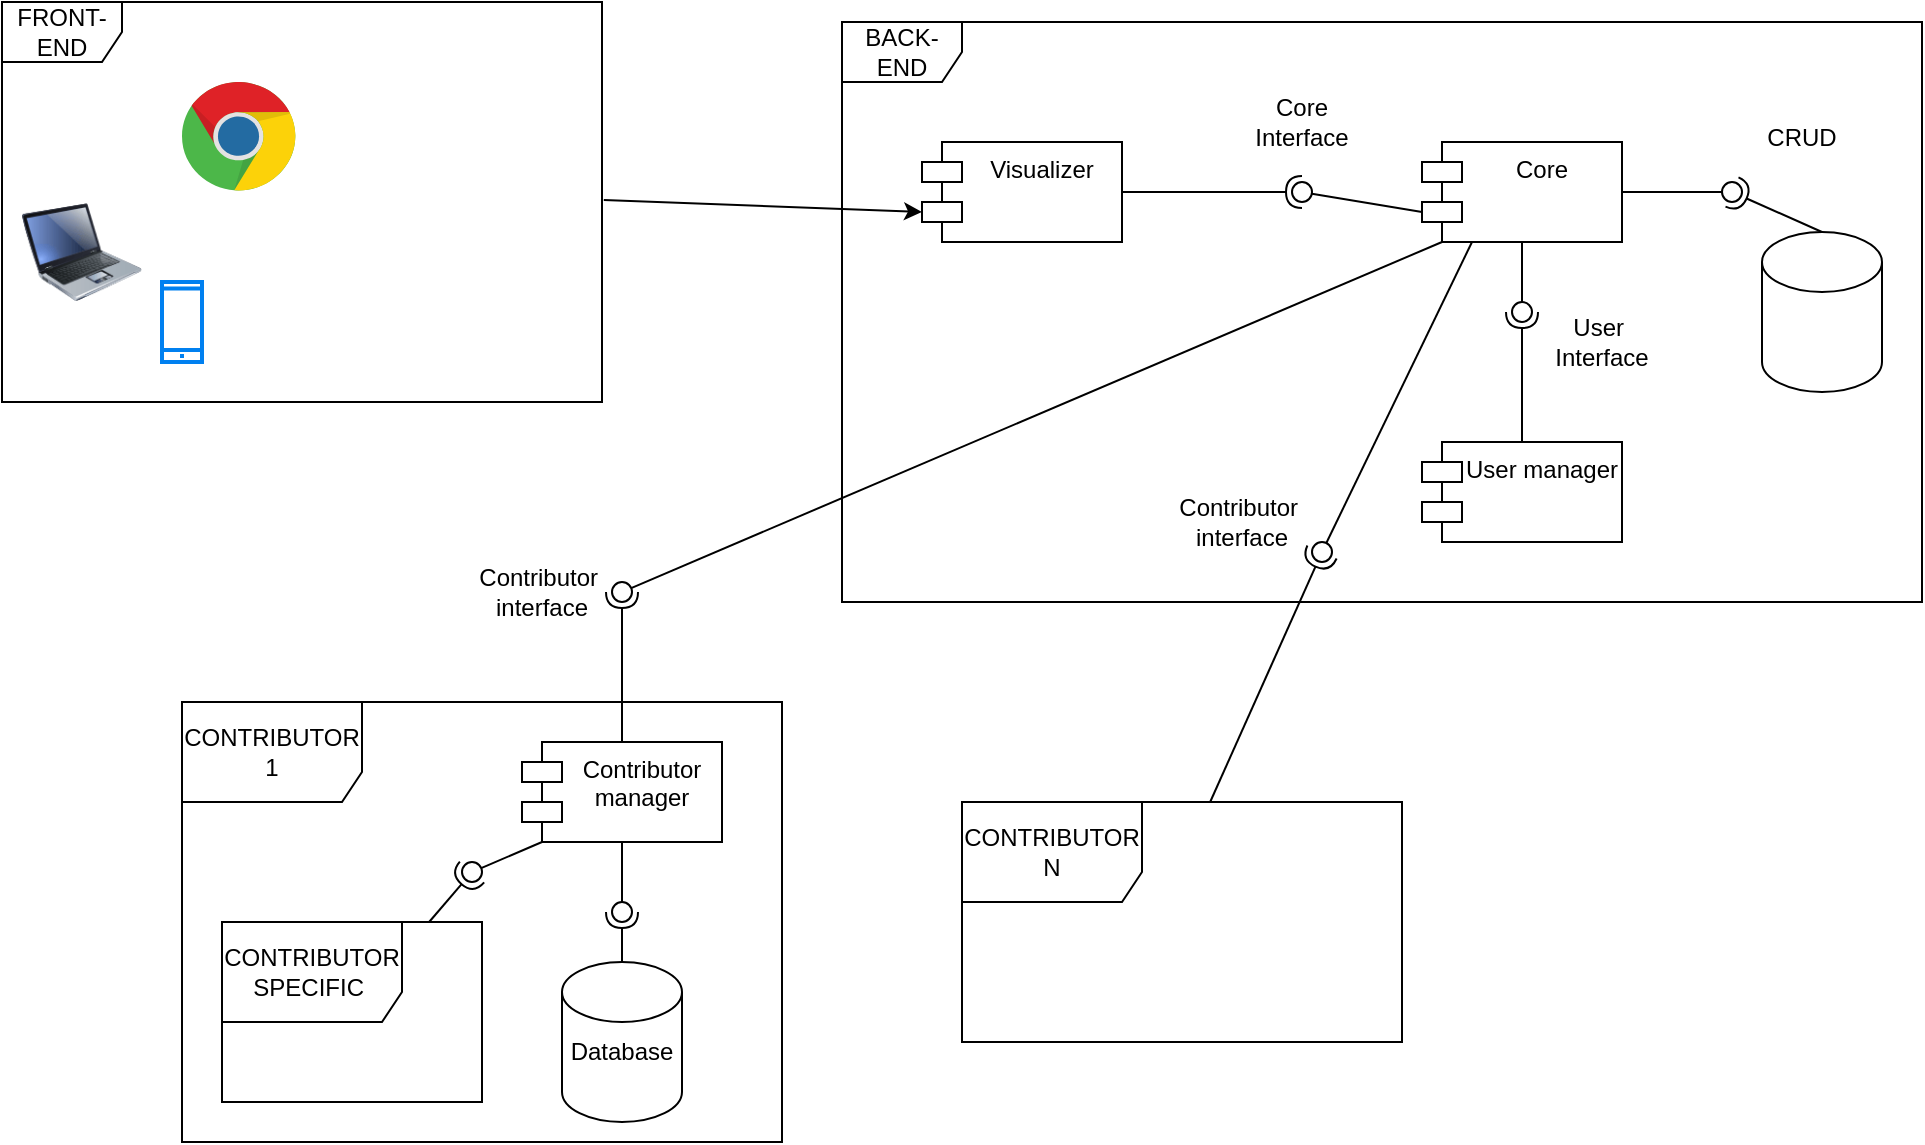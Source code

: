 <mxfile version="14.6.11" type="github">
  <diagram name="Page-1" id="5f0bae14-7c28-e335-631c-24af17079c00">
    <mxGraphModel dx="946" dy="557" grid="1" gridSize="10" guides="1" tooltips="1" connect="1" arrows="1" fold="1" page="1" pageScale="1" pageWidth="1400" pageHeight="850" background="#ffffff" math="0" shadow="0">
      <root>
        <mxCell id="0" />
        <mxCell id="1" parent="0" />
        <mxCell id="usnoD5fkQpzbVpsHnwxr-1" value="FRONT-END" style="shape=umlFrame;whiteSpace=wrap;html=1;" vertex="1" parent="1">
          <mxGeometry x="90" y="80" width="300" height="200" as="geometry" />
        </mxCell>
        <mxCell id="usnoD5fkQpzbVpsHnwxr-2" value="BACK-END" style="shape=umlFrame;whiteSpace=wrap;html=1;" vertex="1" parent="1">
          <mxGeometry x="510" y="90" width="540" height="290" as="geometry" />
        </mxCell>
        <mxCell id="usnoD5fkQpzbVpsHnwxr-3" value="CONTRIBUTOR 1" style="shape=umlFrame;whiteSpace=wrap;html=1;width=90;height=50;" vertex="1" parent="1">
          <mxGeometry x="180" y="430" width="300" height="220" as="geometry" />
        </mxCell>
        <mxCell id="usnoD5fkQpzbVpsHnwxr-4" value="CONTRIBUTOR N" style="shape=umlFrame;whiteSpace=wrap;html=1;width=90;height=50;" vertex="1" parent="1">
          <mxGeometry x="570" y="480" width="220" height="120" as="geometry" />
        </mxCell>
        <mxCell id="usnoD5fkQpzbVpsHnwxr-5" value="" style="image;html=1;image=img/lib/clip_art/computers/Laptop_128x128.png" vertex="1" parent="1">
          <mxGeometry x="100" y="170" width="60" height="70" as="geometry" />
        </mxCell>
        <mxCell id="usnoD5fkQpzbVpsHnwxr-6" value="" style="dashed=0;outlineConnect=0;html=1;align=center;labelPosition=center;verticalLabelPosition=bottom;verticalAlign=top;shape=mxgraph.weblogos.chrome" vertex="1" parent="1">
          <mxGeometry x="180" y="120" width="57.4" height="55.4" as="geometry" />
        </mxCell>
        <mxCell id="usnoD5fkQpzbVpsHnwxr-7" value="" style="html=1;verticalLabelPosition=bottom;align=center;labelBackgroundColor=#ffffff;verticalAlign=top;strokeWidth=2;strokeColor=#0080F0;shadow=0;dashed=0;shape=mxgraph.ios7.icons.smartphone;" vertex="1" parent="1">
          <mxGeometry x="170" y="220" width="20" height="40" as="geometry" />
        </mxCell>
        <mxCell id="usnoD5fkQpzbVpsHnwxr-8" value="" style="shape=image;html=1;verticalAlign=top;verticalLabelPosition=bottom;labelBackgroundColor=#ffffff;imageAspect=0;aspect=fixed;image=https://cdn3.iconfinder.com/data/icons/logos-brands-3/24/logo_brand_brands_logos_safari-128.png" vertex="1" parent="1">
          <mxGeometry x="210" y="180" width="64.2" height="64.2" as="geometry" />
        </mxCell>
        <mxCell id="usnoD5fkQpzbVpsHnwxr-9" value="Visualizer" style="shape=module;align=left;spacingLeft=20;align=center;verticalAlign=top;" vertex="1" parent="1">
          <mxGeometry x="550" y="150" width="100" height="50" as="geometry" />
        </mxCell>
        <mxCell id="usnoD5fkQpzbVpsHnwxr-10" value="Core" style="shape=module;align=left;spacingLeft=20;align=center;verticalAlign=top;" vertex="1" parent="1">
          <mxGeometry x="800" y="150" width="100" height="50" as="geometry" />
        </mxCell>
        <mxCell id="usnoD5fkQpzbVpsHnwxr-11" value="Contributor &#xa;manager" style="shape=module;align=left;spacingLeft=20;align=center;verticalAlign=top;" vertex="1" parent="1">
          <mxGeometry x="350" y="450" width="100" height="50" as="geometry" />
        </mxCell>
        <mxCell id="usnoD5fkQpzbVpsHnwxr-12" value="" style="shape=cylinder3;whiteSpace=wrap;html=1;boundedLbl=1;backgroundOutline=1;size=15;" vertex="1" parent="1">
          <mxGeometry x="370" y="560" width="60" height="80" as="geometry" />
        </mxCell>
        <mxCell id="usnoD5fkQpzbVpsHnwxr-13" value="Database" style="text;html=1;strokeColor=none;fillColor=none;align=center;verticalAlign=middle;whiteSpace=wrap;rounded=0;" vertex="1" parent="1">
          <mxGeometry x="380" y="595" width="40" height="20" as="geometry" />
        </mxCell>
        <mxCell id="usnoD5fkQpzbVpsHnwxr-14" value="User manager" style="shape=module;align=left;spacingLeft=20;align=center;verticalAlign=top;" vertex="1" parent="1">
          <mxGeometry x="800" y="300" width="100" height="50" as="geometry" />
        </mxCell>
        <mxCell id="usnoD5fkQpzbVpsHnwxr-15" value="" style="endArrow=classic;html=1;exitX=1.003;exitY=0.495;exitDx=0;exitDy=0;exitPerimeter=0;entryX=0;entryY=0;entryDx=0;entryDy=35;entryPerimeter=0;" edge="1" parent="1" source="usnoD5fkQpzbVpsHnwxr-1" target="usnoD5fkQpzbVpsHnwxr-9">
          <mxGeometry width="50" height="50" relative="1" as="geometry">
            <mxPoint x="410" y="410" as="sourcePoint" />
            <mxPoint x="510" y="179" as="targetPoint" />
          </mxGeometry>
        </mxCell>
        <mxCell id="usnoD5fkQpzbVpsHnwxr-16" value="" style="rounded=0;orthogonalLoop=1;jettySize=auto;html=1;endArrow=none;endFill=0;exitX=0.5;exitY=1;exitDx=0;exitDy=0;" edge="1" target="usnoD5fkQpzbVpsHnwxr-18" parent="1" source="usnoD5fkQpzbVpsHnwxr-10">
          <mxGeometry relative="1" as="geometry">
            <mxPoint x="410" y="385" as="sourcePoint" />
          </mxGeometry>
        </mxCell>
        <mxCell id="usnoD5fkQpzbVpsHnwxr-17" value="" style="rounded=0;orthogonalLoop=1;jettySize=auto;html=1;endArrow=halfCircle;endFill=0;entryX=0.5;entryY=0.5;entryDx=0;entryDy=0;endSize=6;strokeWidth=1;exitX=0.5;exitY=0;exitDx=0;exitDy=0;" edge="1" target="usnoD5fkQpzbVpsHnwxr-18" parent="1" source="usnoD5fkQpzbVpsHnwxr-14">
          <mxGeometry relative="1" as="geometry">
            <mxPoint x="450" y="385" as="sourcePoint" />
          </mxGeometry>
        </mxCell>
        <mxCell id="usnoD5fkQpzbVpsHnwxr-18" value="" style="ellipse;whiteSpace=wrap;html=1;fontFamily=Helvetica;fontSize=12;fontColor=#000000;align=center;strokeColor=#000000;fillColor=#ffffff;points=[];aspect=fixed;resizable=0;" vertex="1" parent="1">
          <mxGeometry x="845" y="230" width="10" height="10" as="geometry" />
        </mxCell>
        <mxCell id="usnoD5fkQpzbVpsHnwxr-19" value="" style="rounded=0;orthogonalLoop=1;jettySize=auto;html=1;endArrow=none;endFill=0;exitX=0;exitY=0;exitDx=0;exitDy=35;exitPerimeter=0;" edge="1" target="usnoD5fkQpzbVpsHnwxr-21" parent="1" source="usnoD5fkQpzbVpsHnwxr-10">
          <mxGeometry relative="1" as="geometry">
            <mxPoint x="720" y="175" as="sourcePoint" />
          </mxGeometry>
        </mxCell>
        <mxCell id="usnoD5fkQpzbVpsHnwxr-20" value="" style="rounded=0;orthogonalLoop=1;jettySize=auto;html=1;endArrow=halfCircle;endFill=0;entryX=0.5;entryY=0.5;entryDx=0;entryDy=0;endSize=6;strokeWidth=1;exitX=1;exitY=0.5;exitDx=0;exitDy=0;" edge="1" target="usnoD5fkQpzbVpsHnwxr-21" parent="1" source="usnoD5fkQpzbVpsHnwxr-9">
          <mxGeometry relative="1" as="geometry">
            <mxPoint x="760" y="175" as="sourcePoint" />
          </mxGeometry>
        </mxCell>
        <mxCell id="usnoD5fkQpzbVpsHnwxr-21" value="" style="ellipse;whiteSpace=wrap;html=1;fontFamily=Helvetica;fontSize=12;fontColor=#000000;align=center;strokeColor=#000000;fillColor=#ffffff;points=[];aspect=fixed;resizable=0;" vertex="1" parent="1">
          <mxGeometry x="735" y="170" width="10" height="10" as="geometry" />
        </mxCell>
        <mxCell id="usnoD5fkQpzbVpsHnwxr-23" value="" style="rounded=0;orthogonalLoop=1;jettySize=auto;html=1;endArrow=none;endFill=0;exitX=0.5;exitY=1;exitDx=0;exitDy=0;" edge="1" target="usnoD5fkQpzbVpsHnwxr-25" parent="1" source="usnoD5fkQpzbVpsHnwxr-11">
          <mxGeometry relative="1" as="geometry">
            <mxPoint x="410" y="385" as="sourcePoint" />
          </mxGeometry>
        </mxCell>
        <mxCell id="usnoD5fkQpzbVpsHnwxr-24" value="" style="rounded=0;orthogonalLoop=1;jettySize=auto;html=1;endArrow=halfCircle;endFill=0;entryX=0.5;entryY=0.5;entryDx=0;entryDy=0;endSize=6;strokeWidth=1;" edge="1" target="usnoD5fkQpzbVpsHnwxr-25" parent="1" source="usnoD5fkQpzbVpsHnwxr-12">
          <mxGeometry relative="1" as="geometry">
            <mxPoint x="450" y="385" as="sourcePoint" />
          </mxGeometry>
        </mxCell>
        <mxCell id="usnoD5fkQpzbVpsHnwxr-25" value="" style="ellipse;whiteSpace=wrap;html=1;fontFamily=Helvetica;fontSize=12;fontColor=#000000;align=center;strokeColor=#000000;fillColor=#ffffff;points=[];aspect=fixed;resizable=0;" vertex="1" parent="1">
          <mxGeometry x="395" y="530" width="10" height="10" as="geometry" />
        </mxCell>
        <mxCell id="usnoD5fkQpzbVpsHnwxr-26" value="" style="rounded=0;orthogonalLoop=1;jettySize=auto;html=1;endArrow=none;endFill=0;exitX=0;exitY=1;exitDx=10;exitDy=0;exitPerimeter=0;" edge="1" target="usnoD5fkQpzbVpsHnwxr-28" parent="1" source="usnoD5fkQpzbVpsHnwxr-10">
          <mxGeometry relative="1" as="geometry">
            <mxPoint x="380" y="375" as="sourcePoint" />
          </mxGeometry>
        </mxCell>
        <mxCell id="usnoD5fkQpzbVpsHnwxr-27" value="" style="rounded=0;orthogonalLoop=1;jettySize=auto;html=1;endArrow=halfCircle;endFill=0;entryX=0.5;entryY=0.5;entryDx=0;entryDy=0;endSize=6;strokeWidth=1;" edge="1" target="usnoD5fkQpzbVpsHnwxr-28" parent="1" source="usnoD5fkQpzbVpsHnwxr-11">
          <mxGeometry relative="1" as="geometry">
            <mxPoint x="420" y="375" as="sourcePoint" />
          </mxGeometry>
        </mxCell>
        <mxCell id="usnoD5fkQpzbVpsHnwxr-28" value="" style="ellipse;whiteSpace=wrap;html=1;fontFamily=Helvetica;fontSize=12;fontColor=#000000;align=center;strokeColor=#000000;fillColor=#ffffff;points=[];aspect=fixed;resizable=0;" vertex="1" parent="1">
          <mxGeometry x="395" y="370" width="10" height="10" as="geometry" />
        </mxCell>
        <mxCell id="usnoD5fkQpzbVpsHnwxr-29" value="" style="rounded=0;orthogonalLoop=1;jettySize=auto;html=1;endArrow=none;endFill=0;exitX=0.25;exitY=1;exitDx=0;exitDy=0;" edge="1" target="usnoD5fkQpzbVpsHnwxr-31" parent="1" source="usnoD5fkQpzbVpsHnwxr-10">
          <mxGeometry relative="1" as="geometry">
            <mxPoint x="410" y="385" as="sourcePoint" />
          </mxGeometry>
        </mxCell>
        <mxCell id="usnoD5fkQpzbVpsHnwxr-30" value="" style="rounded=0;orthogonalLoop=1;jettySize=auto;html=1;endArrow=halfCircle;endFill=0;entryX=0.5;entryY=0.5;entryDx=0;entryDy=0;endSize=6;strokeWidth=1;exitX=0.564;exitY=0;exitDx=0;exitDy=0;exitPerimeter=0;" edge="1" target="usnoD5fkQpzbVpsHnwxr-31" parent="1" source="usnoD5fkQpzbVpsHnwxr-4">
          <mxGeometry relative="1" as="geometry">
            <mxPoint x="450" y="385" as="sourcePoint" />
          </mxGeometry>
        </mxCell>
        <mxCell id="usnoD5fkQpzbVpsHnwxr-31" value="" style="ellipse;whiteSpace=wrap;html=1;fontFamily=Helvetica;fontSize=12;fontColor=#000000;align=center;strokeColor=#000000;fillColor=#ffffff;points=[];aspect=fixed;resizable=0;" vertex="1" parent="1">
          <mxGeometry x="745" y="350" width="10" height="10" as="geometry" />
        </mxCell>
        <mxCell id="usnoD5fkQpzbVpsHnwxr-32" value="CONTRIBUTOR SPECIFIC&amp;nbsp;" style="shape=umlFrame;whiteSpace=wrap;html=1;width=90;height=50;" vertex="1" parent="1">
          <mxGeometry x="200" y="540" width="130" height="90" as="geometry" />
        </mxCell>
        <mxCell id="usnoD5fkQpzbVpsHnwxr-33" value="" style="rounded=0;orthogonalLoop=1;jettySize=auto;html=1;endArrow=none;endFill=0;exitX=0;exitY=1;exitDx=10;exitDy=0;exitPerimeter=0;" edge="1" target="usnoD5fkQpzbVpsHnwxr-35" parent="1" source="usnoD5fkQpzbVpsHnwxr-11">
          <mxGeometry relative="1" as="geometry">
            <mxPoint x="410" y="385" as="sourcePoint" />
          </mxGeometry>
        </mxCell>
        <mxCell id="usnoD5fkQpzbVpsHnwxr-34" value="" style="rounded=0;orthogonalLoop=1;jettySize=auto;html=1;endArrow=halfCircle;endFill=0;entryX=0.5;entryY=0.5;entryDx=0;entryDy=0;endSize=6;strokeWidth=1;" edge="1" target="usnoD5fkQpzbVpsHnwxr-35" parent="1" source="usnoD5fkQpzbVpsHnwxr-32">
          <mxGeometry relative="1" as="geometry">
            <mxPoint x="450" y="385" as="sourcePoint" />
          </mxGeometry>
        </mxCell>
        <mxCell id="usnoD5fkQpzbVpsHnwxr-35" value="" style="ellipse;whiteSpace=wrap;html=1;fontFamily=Helvetica;fontSize=12;fontColor=#000000;align=center;strokeColor=#000000;fillColor=#ffffff;points=[];aspect=fixed;resizable=0;" vertex="1" parent="1">
          <mxGeometry x="320" y="510" width="10" height="10" as="geometry" />
        </mxCell>
        <mxCell id="usnoD5fkQpzbVpsHnwxr-36" value="" style="shape=cylinder3;whiteSpace=wrap;html=1;boundedLbl=1;backgroundOutline=1;size=15;" vertex="1" parent="1">
          <mxGeometry x="970" y="195" width="60" height="80" as="geometry" />
        </mxCell>
        <mxCell id="usnoD5fkQpzbVpsHnwxr-37" value="" style="rounded=0;orthogonalLoop=1;jettySize=auto;html=1;endArrow=none;endFill=0;exitX=1;exitY=0.5;exitDx=0;exitDy=0;" edge="1" target="usnoD5fkQpzbVpsHnwxr-39" parent="1" source="usnoD5fkQpzbVpsHnwxr-10">
          <mxGeometry relative="1" as="geometry">
            <mxPoint x="930" y="170" as="sourcePoint" />
          </mxGeometry>
        </mxCell>
        <mxCell id="usnoD5fkQpzbVpsHnwxr-38" value="" style="rounded=0;orthogonalLoop=1;jettySize=auto;html=1;endArrow=halfCircle;endFill=0;entryX=0.5;entryY=0.5;entryDx=0;entryDy=0;endSize=6;strokeWidth=1;exitX=0.5;exitY=0;exitDx=0;exitDy=0;exitPerimeter=0;" edge="1" target="usnoD5fkQpzbVpsHnwxr-39" parent="1" source="usnoD5fkQpzbVpsHnwxr-36">
          <mxGeometry relative="1" as="geometry">
            <mxPoint x="970" y="170" as="sourcePoint" />
          </mxGeometry>
        </mxCell>
        <mxCell id="usnoD5fkQpzbVpsHnwxr-39" value="" style="ellipse;whiteSpace=wrap;html=1;fontFamily=Helvetica;fontSize=12;fontColor=#000000;align=center;strokeColor=#000000;fillColor=#ffffff;points=[];aspect=fixed;resizable=0;" vertex="1" parent="1">
          <mxGeometry x="950" y="170" width="10" height="10" as="geometry" />
        </mxCell>
        <mxCell id="usnoD5fkQpzbVpsHnwxr-41" value="Contributor&amp;nbsp;&lt;br&gt;interface" style="text;html=1;strokeColor=none;fillColor=none;align=center;verticalAlign=middle;whiteSpace=wrap;rounded=0;" vertex="1" parent="1">
          <mxGeometry x="340" y="365" width="40" height="20" as="geometry" />
        </mxCell>
        <mxCell id="usnoD5fkQpzbVpsHnwxr-43" value="Contributor&amp;nbsp;&lt;br&gt;interface" style="text;html=1;strokeColor=none;fillColor=none;align=center;verticalAlign=middle;whiteSpace=wrap;rounded=0;" vertex="1" parent="1">
          <mxGeometry x="690" y="330" width="40" height="20" as="geometry" />
        </mxCell>
        <mxCell id="usnoD5fkQpzbVpsHnwxr-44" value="CRUD" style="text;html=1;strokeColor=none;fillColor=none;align=center;verticalAlign=middle;whiteSpace=wrap;rounded=0;" vertex="1" parent="1">
          <mxGeometry x="970" y="137.7" width="40" height="20" as="geometry" />
        </mxCell>
        <mxCell id="usnoD5fkQpzbVpsHnwxr-45" value="User&amp;nbsp;&lt;br&gt;Interface" style="text;html=1;strokeColor=none;fillColor=none;align=center;verticalAlign=middle;whiteSpace=wrap;rounded=0;" vertex="1" parent="1">
          <mxGeometry x="870" y="240" width="40" height="20" as="geometry" />
        </mxCell>
        <mxCell id="usnoD5fkQpzbVpsHnwxr-46" value="Core&lt;br&gt;Interface" style="text;html=1;strokeColor=none;fillColor=none;align=center;verticalAlign=middle;whiteSpace=wrap;rounded=0;" vertex="1" parent="1">
          <mxGeometry x="720" y="130" width="40" height="20" as="geometry" />
        </mxCell>
      </root>
    </mxGraphModel>
  </diagram>
</mxfile>
